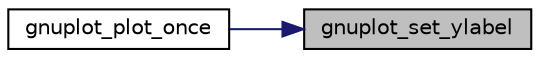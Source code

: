 digraph "gnuplot_set_ylabel"
{
 // LATEX_PDF_SIZE
  edge [fontname="Helvetica",fontsize="10",labelfontname="Helvetica",labelfontsize="10"];
  node [fontname="Helvetica",fontsize="10",shape=record];
  rankdir="RL";
  Node1 [label="gnuplot_set_ylabel",height=0.2,width=0.4,color="black", fillcolor="grey75", style="filled", fontcolor="black",tooltip="Sets the y label of a gnuplot session."];
  Node1 -> Node2 [dir="back",color="midnightblue",fontsize="10",style="solid",fontname="Helvetica"];
  Node2 [label="gnuplot_plot_once",height=0.2,width=0.4,color="black", fillcolor="white", style="filled",URL="$gnuplot__i_8h.html#aa39b56b6bb882ace839a3be677d1f665",tooltip="Open a new session, plot a signal, close the session."];
}
